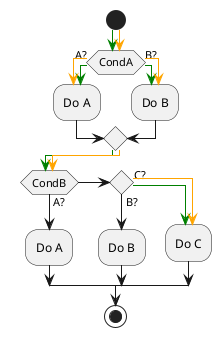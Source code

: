 {
  "sha1": "2j6nrtwfy1bpj1u3lmj0ky7m5nxdk16",
  "insertion": {
    "when": "2024-05-30T20:48:20.014Z",
    "url": "http://forum.plantuml.net/8861/multiple-color-lines-missing-vertical-spacing",
    "user": "plantuml@gmail.com"
  }
}
@startuml
skinparam colorArrowSeparationSpace 5
Start
-[#green;#orange]->
if (CondA) then (A?)
  -[#green;#orange]->
  :Do A;
else (B?)
  -[#green;#orange]->
  :Do B;
endif

-[#green;#orange]->
if (CondB) then (A?)
  :Do A;
elseif () then (B?)
  :Do B;
else (C?)
  -[#green;#orange]->
  :Do C;
endif
Stop
@enduml
